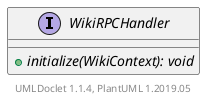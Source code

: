 @startuml

    interface WikiRPCHandler [[WikiRPCHandler.html]] {
        {abstract} +initialize(WikiContext): void
    }


    center footer UMLDoclet 1.1.4, PlantUML 1.2019.05
@enduml
